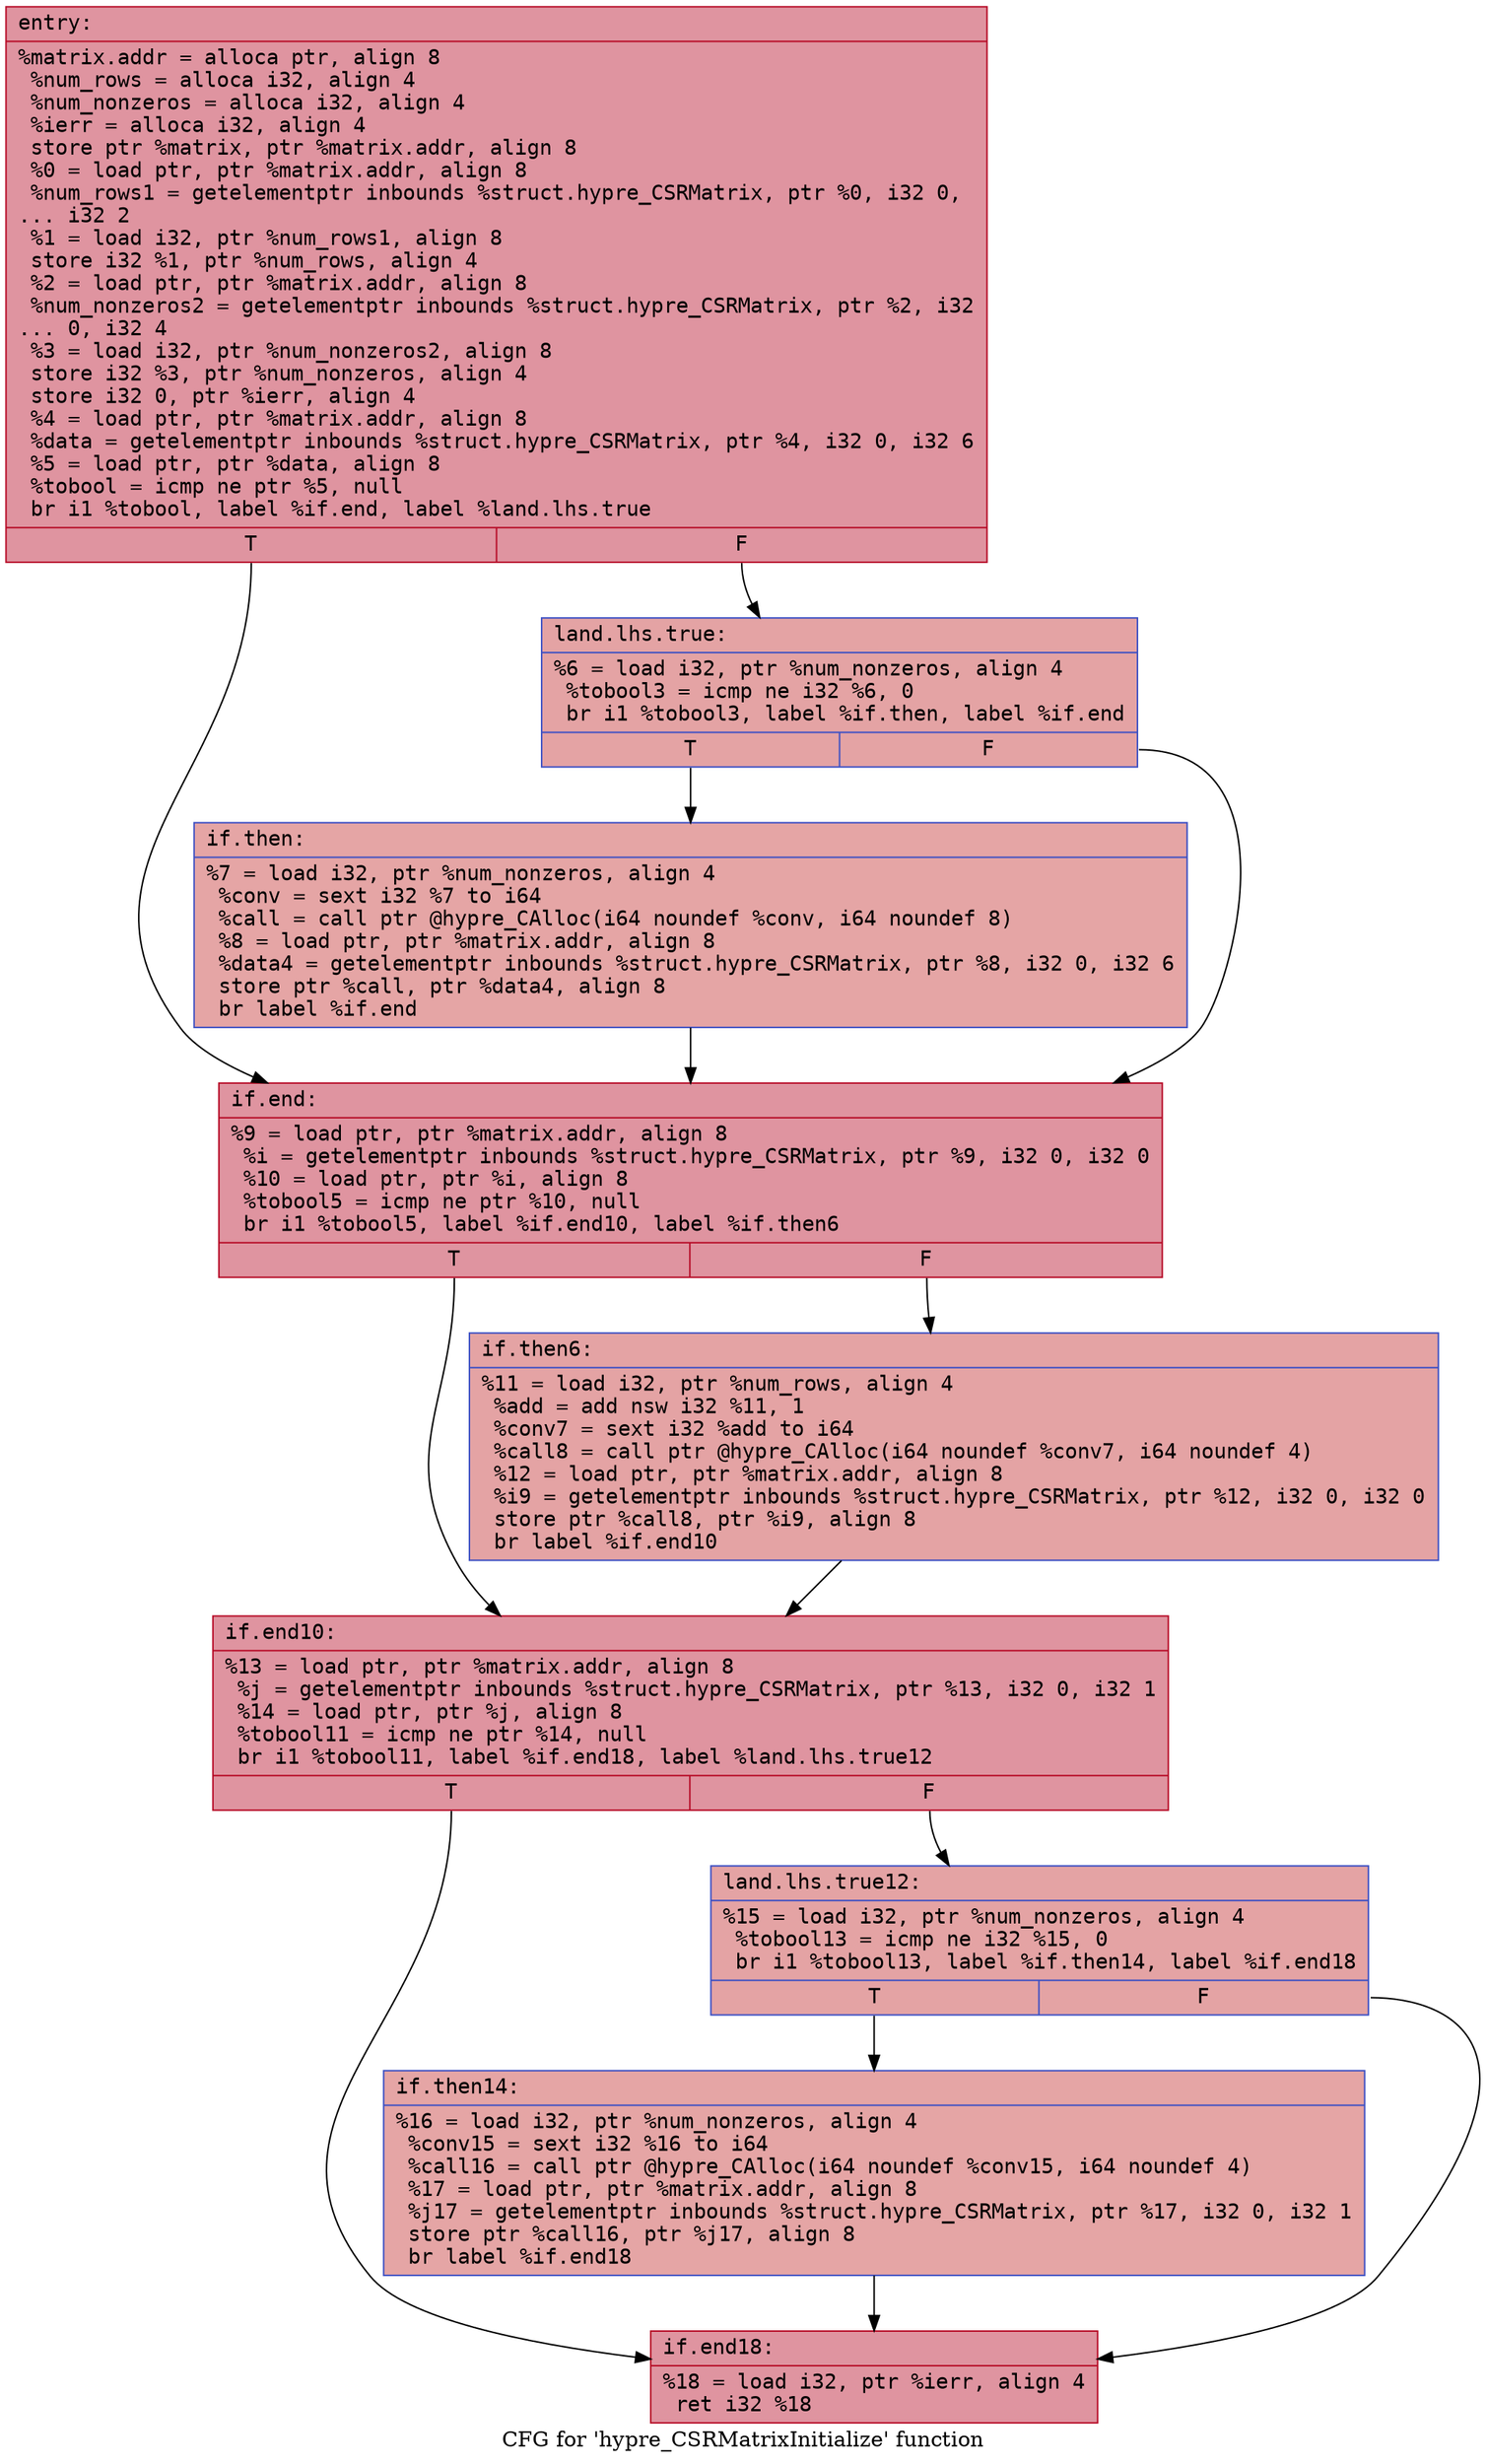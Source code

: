 digraph "CFG for 'hypre_CSRMatrixInitialize' function" {
	label="CFG for 'hypre_CSRMatrixInitialize' function";

	Node0x558241d14340 [shape=record,color="#b70d28ff", style=filled, fillcolor="#b70d2870" fontname="Courier",label="{entry:\l|  %matrix.addr = alloca ptr, align 8\l  %num_rows = alloca i32, align 4\l  %num_nonzeros = alloca i32, align 4\l  %ierr = alloca i32, align 4\l  store ptr %matrix, ptr %matrix.addr, align 8\l  %0 = load ptr, ptr %matrix.addr, align 8\l  %num_rows1 = getelementptr inbounds %struct.hypre_CSRMatrix, ptr %0, i32 0,\l... i32 2\l  %1 = load i32, ptr %num_rows1, align 8\l  store i32 %1, ptr %num_rows, align 4\l  %2 = load ptr, ptr %matrix.addr, align 8\l  %num_nonzeros2 = getelementptr inbounds %struct.hypre_CSRMatrix, ptr %2, i32\l... 0, i32 4\l  %3 = load i32, ptr %num_nonzeros2, align 8\l  store i32 %3, ptr %num_nonzeros, align 4\l  store i32 0, ptr %ierr, align 4\l  %4 = load ptr, ptr %matrix.addr, align 8\l  %data = getelementptr inbounds %struct.hypre_CSRMatrix, ptr %4, i32 0, i32 6\l  %5 = load ptr, ptr %data, align 8\l  %tobool = icmp ne ptr %5, null\l  br i1 %tobool, label %if.end, label %land.lhs.true\l|{<s0>T|<s1>F}}"];
	Node0x558241d14340:s0 -> Node0x558241d14e60[tooltip="entry -> if.end\nProbability 62.50%" ];
	Node0x558241d14340:s1 -> Node0x558241d14ed0[tooltip="entry -> land.lhs.true\nProbability 37.50%" ];
	Node0x558241d14ed0 [shape=record,color="#3d50c3ff", style=filled, fillcolor="#c32e3170" fontname="Courier",label="{land.lhs.true:\l|  %6 = load i32, ptr %num_nonzeros, align 4\l  %tobool3 = icmp ne i32 %6, 0\l  br i1 %tobool3, label %if.then, label %if.end\l|{<s0>T|<s1>F}}"];
	Node0x558241d14ed0:s0 -> Node0x558241d152d0[tooltip="land.lhs.true -> if.then\nProbability 62.50%" ];
	Node0x558241d14ed0:s1 -> Node0x558241d14e60[tooltip="land.lhs.true -> if.end\nProbability 37.50%" ];
	Node0x558241d152d0 [shape=record,color="#3d50c3ff", style=filled, fillcolor="#c5333470" fontname="Courier",label="{if.then:\l|  %7 = load i32, ptr %num_nonzeros, align 4\l  %conv = sext i32 %7 to i64\l  %call = call ptr @hypre_CAlloc(i64 noundef %conv, i64 noundef 8)\l  %8 = load ptr, ptr %matrix.addr, align 8\l  %data4 = getelementptr inbounds %struct.hypre_CSRMatrix, ptr %8, i32 0, i32 6\l  store ptr %call, ptr %data4, align 8\l  br label %if.end\l}"];
	Node0x558241d152d0 -> Node0x558241d14e60[tooltip="if.then -> if.end\nProbability 100.00%" ];
	Node0x558241d14e60 [shape=record,color="#b70d28ff", style=filled, fillcolor="#b70d2870" fontname="Courier",label="{if.end:\l|  %9 = load ptr, ptr %matrix.addr, align 8\l  %i = getelementptr inbounds %struct.hypre_CSRMatrix, ptr %9, i32 0, i32 0\l  %10 = load ptr, ptr %i, align 8\l  %tobool5 = icmp ne ptr %10, null\l  br i1 %tobool5, label %if.end10, label %if.then6\l|{<s0>T|<s1>F}}"];
	Node0x558241d14e60:s0 -> Node0x558241d15b60[tooltip="if.end -> if.end10\nProbability 62.50%" ];
	Node0x558241d14e60:s1 -> Node0x558241d15be0[tooltip="if.end -> if.then6\nProbability 37.50%" ];
	Node0x558241d15be0 [shape=record,color="#3d50c3ff", style=filled, fillcolor="#c32e3170" fontname="Courier",label="{if.then6:\l|  %11 = load i32, ptr %num_rows, align 4\l  %add = add nsw i32 %11, 1\l  %conv7 = sext i32 %add to i64\l  %call8 = call ptr @hypre_CAlloc(i64 noundef %conv7, i64 noundef 4)\l  %12 = load ptr, ptr %matrix.addr, align 8\l  %i9 = getelementptr inbounds %struct.hypre_CSRMatrix, ptr %12, i32 0, i32 0\l  store ptr %call8, ptr %i9, align 8\l  br label %if.end10\l}"];
	Node0x558241d15be0 -> Node0x558241d15b60[tooltip="if.then6 -> if.end10\nProbability 100.00%" ];
	Node0x558241d15b60 [shape=record,color="#b70d28ff", style=filled, fillcolor="#b70d2870" fontname="Courier",label="{if.end10:\l|  %13 = load ptr, ptr %matrix.addr, align 8\l  %j = getelementptr inbounds %struct.hypre_CSRMatrix, ptr %13, i32 0, i32 1\l  %14 = load ptr, ptr %j, align 8\l  %tobool11 = icmp ne ptr %14, null\l  br i1 %tobool11, label %if.end18, label %land.lhs.true12\l|{<s0>T|<s1>F}}"];
	Node0x558241d15b60:s0 -> Node0x558241d17070[tooltip="if.end10 -> if.end18\nProbability 62.50%" ];
	Node0x558241d15b60:s1 -> Node0x558241d170f0[tooltip="if.end10 -> land.lhs.true12\nProbability 37.50%" ];
	Node0x558241d170f0 [shape=record,color="#3d50c3ff", style=filled, fillcolor="#c32e3170" fontname="Courier",label="{land.lhs.true12:\l|  %15 = load i32, ptr %num_nonzeros, align 4\l  %tobool13 = icmp ne i32 %15, 0\l  br i1 %tobool13, label %if.then14, label %if.end18\l|{<s0>T|<s1>F}}"];
	Node0x558241d170f0:s0 -> Node0x558241d17360[tooltip="land.lhs.true12 -> if.then14\nProbability 62.50%" ];
	Node0x558241d170f0:s1 -> Node0x558241d17070[tooltip="land.lhs.true12 -> if.end18\nProbability 37.50%" ];
	Node0x558241d17360 [shape=record,color="#3d50c3ff", style=filled, fillcolor="#c5333470" fontname="Courier",label="{if.then14:\l|  %16 = load i32, ptr %num_nonzeros, align 4\l  %conv15 = sext i32 %16 to i64\l  %call16 = call ptr @hypre_CAlloc(i64 noundef %conv15, i64 noundef 4)\l  %17 = load ptr, ptr %matrix.addr, align 8\l  %j17 = getelementptr inbounds %struct.hypre_CSRMatrix, ptr %17, i32 0, i32 1\l  store ptr %call16, ptr %j17, align 8\l  br label %if.end18\l}"];
	Node0x558241d17360 -> Node0x558241d17070[tooltip="if.then14 -> if.end18\nProbability 100.00%" ];
	Node0x558241d17070 [shape=record,color="#b70d28ff", style=filled, fillcolor="#b70d2870" fontname="Courier",label="{if.end18:\l|  %18 = load i32, ptr %ierr, align 4\l  ret i32 %18\l}"];
}
